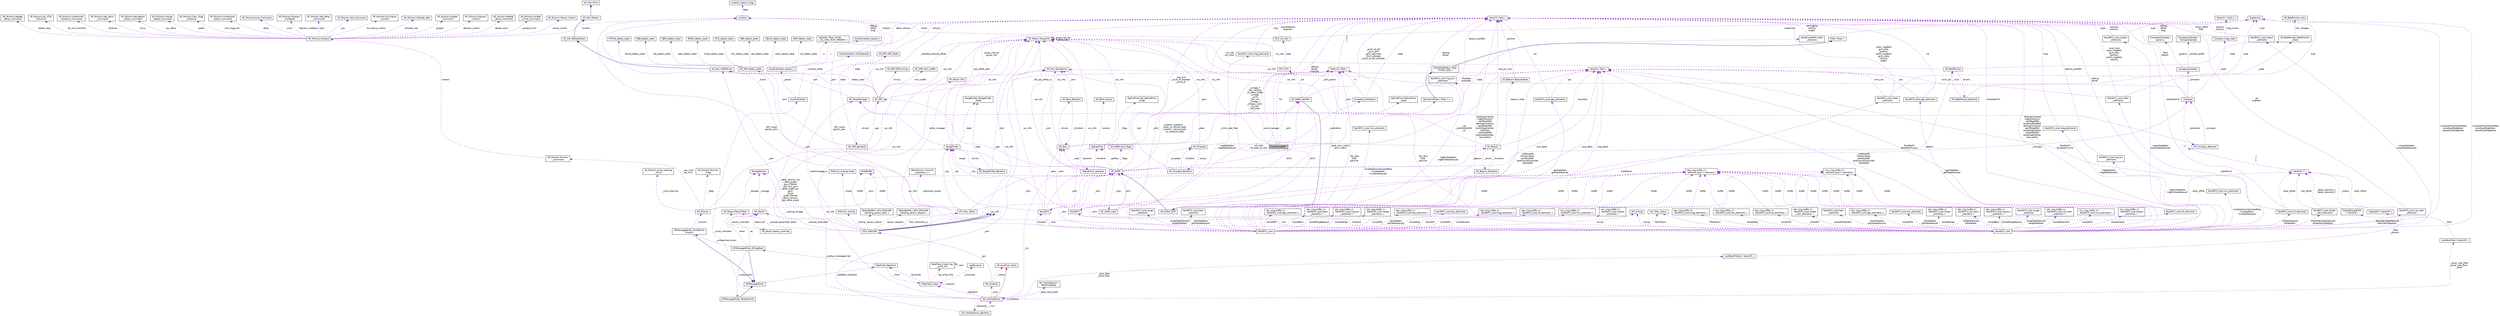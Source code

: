 digraph "SoloGimbalEKF"
{
 // INTERACTIVE_SVG=YES
  edge [fontname="Helvetica",fontsize="10",labelfontname="Helvetica",labelfontsize="10"];
  node [fontname="Helvetica",fontsize="10",shape=record];
  Node1 [label="SoloGimbalEKF",height=0.2,width=0.4,color="black", fillcolor="grey75", style="filled", fontcolor="black"];
  Node2 -> Node1 [dir="back",color="darkorchid3",fontsize="10",style="dashed",label=" Tsn" ,fontname="Helvetica"];
  Node2 [label="Matrix3\< float \>",height=0.2,width=0.4,color="black", fillcolor="white", style="filled",URL="$classMatrix3.html"];
  Node3 -> Node2 [dir="back",color="darkorchid3",fontsize="10",style="dashed",label=" a\nb\nc" ,fontname="Helvetica"];
  Node3 [label="Vector3\< float \>",height=0.2,width=0.4,color="black", fillcolor="white", style="filled",URL="$classVector3.html"];
  Node4 -> Node1 [dir="back",color="darkorchid3",fontsize="10",style="dashed",label=" _ahrs" ,fontname="Helvetica"];
  Node4 [label="AP_AHRS_NavEKF",height=0.2,width=0.4,color="black", fillcolor="white", style="filled",URL="$classAP__AHRS__NavEKF.html"];
  Node5 -> Node4 [dir="back",color="midnightblue",fontsize="10",style="solid",fontname="Helvetica"];
  Node5 [label="AP_AHRS_DCM",height=0.2,width=0.4,color="black", fillcolor="white", style="filled",URL="$classAP__AHRS__DCM.html"];
  Node6 -> Node5 [dir="back",color="midnightblue",fontsize="10",style="solid",fontname="Helvetica"];
  Node6 [label="AP_AHRS",height=0.2,width=0.4,color="black", fillcolor="white", style="filled",URL="$classAP__AHRS.html"];
  Node2 -> Node6 [dir="back",color="darkorchid3",fontsize="10",style="dashed",label=" _rotation_autopilot\l_body_to_vehicle_body\n_rotation_vehicle_body\l_to_autopilot_body" ,fontname="Helvetica"];
  Node7 -> Node6 [dir="back",color="darkorchid3",fontsize="10",style="dashed",label=" _flags" ,fontname="Helvetica"];
  Node7 [label="AP_AHRS::ahrs_flags",height=0.2,width=0.4,color="black", fillcolor="white", style="filled",URL="$structAP__AHRS_1_1ahrs__flags.html"];
  Node8 -> Node6 [dir="back",color="darkorchid3",fontsize="10",style="dashed",label=" _baro" ,fontname="Helvetica"];
  Node8 [label="AP_Baro",height=0.2,width=0.4,color="black", fillcolor="white", style="filled",URL="$classAP__Baro.html"];
  Node9 -> Node8 [dir="back",color="darkorchid3",fontsize="10",style="dashed",label=" sensors" ,fontname="Helvetica"];
  Node9 [label="AP_Baro::sensor",height=0.2,width=0.4,color="black", fillcolor="white", style="filled",URL="$structAP__Baro_1_1sensor.html"];
  Node10 -> Node8 [dir="back",color="darkorchid3",fontsize="10",style="dashed",label=" _climb_rate_filter" ,fontname="Helvetica"];
  Node10 [label="DerivativeFilter\< float, 7 \>",height=0.2,width=0.4,color="black", fillcolor="white", style="filled",URL="$classDerivativeFilter.html"];
  Node11 -> Node10 [dir="back",color="midnightblue",fontsize="10",style="solid",fontname="Helvetica"];
  Node11 [label="FilterWithBuffer\< float,\l FILTER_SIZE \>",height=0.2,width=0.4,color="black", fillcolor="white", style="filled",URL="$classFilterWithBuffer.html"];
  Node12 -> Node11 [dir="back",color="midnightblue",fontsize="10",style="solid",fontname="Helvetica"];
  Node12 [label="Filter\< float \>",height=0.2,width=0.4,color="black", fillcolor="white", style="filled",URL="$classFilter.html"];
  Node13 -> Node8 [dir="back",color="darkorchid3",fontsize="10",style="dashed",label=" var_info" ,fontname="Helvetica"];
  Node13 [label="AP_Param::GroupInfo",height=0.2,width=0.4,color="black", fillcolor="white", style="filled",URL="$structAP__Param_1_1GroupInfo.html"];
  Node13 -> Node13 [dir="back",color="darkorchid3",fontsize="10",style="dashed",label=" group_info_ptr\ngroup_info" ,fontname="Helvetica"];
  Node14 -> Node8 [dir="back",color="darkorchid3",fontsize="10",style="dashed",label=" drivers" ,fontname="Helvetica"];
  Node14 [label="AP_Baro_Backend",height=0.2,width=0.4,color="black", fillcolor="white", style="filled",URL="$classAP__Baro__Backend.html"];
  Node8 -> Node14 [dir="back",color="darkorchid3",fontsize="10",style="dashed",label=" _frontend" ,fontname="Helvetica"];
  Node15 -> Node14 [dir="back",color="darkorchid3",fontsize="10",style="dashed",label=" _sem" ,fontname="Helvetica"];
  Node15 [label="AP_HAL::Semaphore",height=0.2,width=0.4,color="black", fillcolor="white", style="filled",URL="$classAP__HAL_1_1Semaphore.html"];
  Node16 -> Node6 [dir="back",color="darkorchid3",fontsize="10",style="dashed",label=" _optflow" ,fontname="Helvetica"];
  Node16 [label="OpticalFlow",height=0.2,width=0.4,color="black", fillcolor="white", style="filled",URL="$classOpticalFlow.html"];
  Node4 -> Node16 [dir="back",color="darkorchid3",fontsize="10",style="dashed",label=" _ahrs" ,fontname="Helvetica"];
  Node13 -> Node16 [dir="back",color="darkorchid3",fontsize="10",style="dashed",label=" var_info" ,fontname="Helvetica"];
  Node17 -> Node16 [dir="back",color="darkorchid3",fontsize="10",style="dashed",label=" _state" ,fontname="Helvetica"];
  Node17 [label="OpticalFlow::OpticalFlow\l_state",height=0.2,width=0.4,color="black", fillcolor="white", style="filled",URL="$structOpticalFlow_1_1OpticalFlow__state.html"];
  Node18 -> Node17 [dir="back",color="darkorchid3",fontsize="10",style="dashed",label=" flowRate\nbodyRate" ,fontname="Helvetica"];
  Node18 [label="Vector2\< float \>",height=0.2,width=0.4,color="black", fillcolor="white", style="filled",URL="$structVector2.html"];
  Node19 -> Node16 [dir="back",color="darkorchid3",fontsize="10",style="dashed",label=" backend" ,fontname="Helvetica"];
  Node19 [label="OpticalFlow_backend",height=0.2,width=0.4,color="black", fillcolor="white", style="filled",URL="$classOpticalFlow__backend.html"];
  Node16 -> Node19 [dir="back",color="darkorchid3",fontsize="10",style="dashed",label=" frontend" ,fontname="Helvetica"];
  Node15 -> Node19 [dir="back",color="darkorchid3",fontsize="10",style="dashed",label=" _sem" ,fontname="Helvetica"];
  Node20 -> Node16 [dir="back",color="darkorchid3",fontsize="10",style="dashed",label=" _flags" ,fontname="Helvetica"];
  Node20 [label="OpticalFlow::AP_OpticalFlow\l_Flags",height=0.2,width=0.4,color="black", fillcolor="white", style="filled",URL="$structOpticalFlow_1_1AP__OpticalFlow__Flags.html"];
  Node13 -> Node6 [dir="back",color="darkorchid3",fontsize="10",style="dashed",label=" var_info" ,fontname="Helvetica"];
  Node21 -> Node6 [dir="back",color="darkorchid3",fontsize="10",style="dashed",label=" _view" ,fontname="Helvetica"];
  Node21 [label="AP_AHRS_View",height=0.2,width=0.4,color="black", fillcolor="white", style="filled",URL="$classAP__AHRS__View.html"];
  Node2 -> Node21 [dir="back",color="darkorchid3",fontsize="10",style="dashed",label=" rot_view\nrot_body_to_ned" ,fontname="Helvetica"];
  Node3 -> Node21 [dir="back",color="darkorchid3",fontsize="10",style="dashed",label=" gyro" ,fontname="Helvetica"];
  Node6 -> Node21 [dir="back",color="darkorchid3",fontsize="10",style="dashed",label=" ahrs" ,fontname="Helvetica"];
  Node3 -> Node6 [dir="back",color="darkorchid3",fontsize="10",style="dashed",label=" _last_trim\n_accel_ef_blended\n_accel_ef" ,fontname="Helvetica"];
  Node22 -> Node6 [dir="back",color="darkorchid3",fontsize="10",style="dashed",label=" _ins" ,fontname="Helvetica"];
  Node22 [label="AP_InertialSensor",height=0.2,width=0.4,color="black", fillcolor="white", style="filled",URL="$classAP__InertialSensor.html"];
  Node23 -> Node22 [dir="back",color="firebrick4",fontsize="10",style="solid",fontname="Helvetica"];
  Node23 [label="AP_AccelCal_Client",height=0.2,width=0.4,color="black", fillcolor="white", style="filled",URL="$classAP__AccelCal__Client.html"];
  Node24 -> Node22 [dir="back",color="darkorchid3",fontsize="10",style="dashed",label=" _peak_hold_state" ,fontname="Helvetica"];
  Node24 [label="AP_InertialSensor::\lPeakHoldState",height=0.2,width=0.4,color="black", fillcolor="white", style="filled",URL="$structAP__InertialSensor_1_1PeakHoldState.html"];
  Node25 -> Node22 [dir="back",color="darkorchid3",fontsize="10",style="dashed",label=" _accel_vibe_filter\n_accel_vibe_floor\l_filter" ,fontname="Helvetica"];
  Node25 [label="LowPassFilter\< Vector3f \>",height=0.2,width=0.4,color="black", fillcolor="white", style="filled",URL="$classLowPassFilter.html"];
  Node26 -> Node25 [dir="back",color="darkorchid3",fontsize="10",style="dashed",label=" _filter" ,fontname="Helvetica"];
  Node26 [label="DigitalLPF\< Vector3f \>",height=0.2,width=0.4,color="black", fillcolor="white", style="filled",URL="$classDigitalLPF.html"];
  Node27 -> Node26 [dir="back",color="darkorchid3",fontsize="10",style="dashed",label=" _output" ,fontname="Helvetica"];
  Node27 [label="Vector3\< T \>",height=0.2,width=0.4,color="black", fillcolor="white", style="filled",URL="$classVector3.html"];
  Node28 -> Node27 [dir="back",color="darkorchid3",fontsize="10",style="dashed",label=" x\ny\nz" ,fontname="Helvetica"];
  Node28 [label="T",height=0.2,width=0.4,color="grey75", fillcolor="white", style="filled"];
  Node29 -> Node22 [dir="back",color="darkorchid3",fontsize="10",style="dashed",label=" _backends" ,fontname="Helvetica"];
  Node29 [label="AP_InertialSensor_Backend",height=0.2,width=0.4,color="black", fillcolor="white", style="filled",URL="$classAP__InertialSensor__Backend.html"];
  Node15 -> Node29 [dir="back",color="darkorchid3",fontsize="10",style="dashed",label=" _sem" ,fontname="Helvetica"];
  Node22 -> Node29 [dir="back",color="darkorchid3",fontsize="10",style="dashed",label=" _imu" ,fontname="Helvetica"];
  Node30 -> Node22 [dir="back",color="darkorchid3",fontsize="10",style="dashed",label=" _gyro_filter\n_accel_filter" ,fontname="Helvetica"];
  Node30 [label="LowPassFilter2p\< Vector3f \>",height=0.2,width=0.4,color="black", fillcolor="white", style="filled",URL="$classLowPassFilter2p.html"];
  Node31 -> Node30 [dir="back",color="darkorchid3",fontsize="10",style="dashed",label=" _filter\n_params" ,fontname="Helvetica"];
  Node31 [label="DigitalBiquadFilter\l\< Vector3f \>",height=0.2,width=0.4,color="black", fillcolor="white", style="filled",URL="$classDigitalBiquadFilter.html"];
  Node27 -> Node31 [dir="back",color="darkorchid3",fontsize="10",style="dashed",label=" _delay_element_1\n_delay_element_2" ,fontname="Helvetica"];
  Node32 -> Node22 [dir="back",color="darkorchid3",fontsize="10",style="dashed",label=" _accel_calibrator" ,fontname="Helvetica"];
  Node32 [label="AccelCalibrator",height=0.2,width=0.4,color="black", fillcolor="white", style="filled",URL="$classAccelCalibrator.html"];
  Node33 -> Node32 [dir="back",color="darkorchid3",fontsize="10",style="dashed",label=" _param" ,fontname="Helvetica"];
  Node33 [label="AccelCalibrator::param_u",height=0.2,width=0.4,color="black", fillcolor="white", style="filled",URL="$unionAccelCalibrator_1_1param__u.html"];
  Node34 -> Node33 [dir="back",color="darkorchid3",fontsize="10",style="dashed",label=" s" ,fontname="Helvetica"];
  Node34 [label="AccelCalibrator::param_t",height=0.2,width=0.4,color="black", fillcolor="white", style="filled",URL="$structAccelCalibrator_1_1param__t.html"];
  Node3 -> Node34 [dir="back",color="darkorchid3",fontsize="10",style="dashed",label=" offdiag\noffset\ndiag" ,fontname="Helvetica"];
  Node35 -> Node33 [dir="back",color="darkorchid3",fontsize="10",style="dashed",label=" a" ,fontname="Helvetica"];
  Node35 [label="VectorN\< float, ACCEL\l_CAL_MAX_NUM_PARAMS \>",height=0.2,width=0.4,color="black", fillcolor="white", style="filled",URL="$classVectorN.html"];
  Node36 -> Node32 [dir="back",color="darkorchid3",fontsize="10",style="dashed",label=" _sample_buffer" ,fontname="Helvetica"];
  Node36 [label="AccelCalibrator::AccelSample",height=0.2,width=0.4,color="black", fillcolor="white", style="filled",URL="$structAccelCalibrator_1_1AccelSample.html"];
  Node3 -> Node36 [dir="back",color="darkorchid3",fontsize="10",style="dashed",label=" delta_velocity" ,fontname="Helvetica"];
  Node37 -> Node22 [dir="back",color="darkorchid3",fontsize="10",style="dashed",label=" _dataflash" ,fontname="Helvetica"];
  Node37 [label="DataFlash_Class",height=0.2,width=0.4,color="black", fillcolor="white", style="filled",URL="$classDataFlash__Class.html"];
  Node38 -> Node37 [dir="back",color="darkorchid3",fontsize="10",style="dashed",label=" log_write_fmts" ,fontname="Helvetica"];
  Node38 [label="DataFlash_Class::log\l_write_fmt",height=0.2,width=0.4,color="black", fillcolor="white", style="filled",URL="$structDataFlash__Class_1_1log__write__fmt.html"];
  Node38 -> Node38 [dir="back",color="darkorchid3",fontsize="10",style="dashed",label=" next" ,fontname="Helvetica"];
  Node39 -> Node37 [dir="back",color="darkorchid3",fontsize="10",style="dashed",label=" _structures" ,fontname="Helvetica"];
  Node39 [label="LogStructure",height=0.2,width=0.4,color="black", fillcolor="white", style="filled",URL="$structLogStructure.html"];
  Node37 -> Node37 [dir="back",color="darkorchid3",fontsize="10",style="dashed",label=" _instance" ,fontname="Helvetica"];
  Node40 -> Node37 [dir="back",color="darkorchid3",fontsize="10",style="dashed",label=" backends" ,fontname="Helvetica"];
  Node40 [label="DataFlash_Backend",height=0.2,width=0.4,color="black", fillcolor="white", style="filled",URL="$classDataFlash__Backend.html"];
  Node37 -> Node40 [dir="back",color="darkorchid3",fontsize="10",style="dashed",label=" _front" ,fontname="Helvetica"];
  Node41 -> Node40 [dir="back",color="darkorchid3",fontsize="10",style="dashed",label=" _startup_messagewriter" ,fontname="Helvetica"];
  Node41 [label="DFMessageWriter_DFLogStart",height=0.2,width=0.4,color="black", fillcolor="white", style="filled",URL="$classDFMessageWriter__DFLogStart.html"];
  Node42 -> Node41 [dir="back",color="midnightblue",fontsize="10",style="solid",fontname="Helvetica"];
  Node42 [label="DFMessageWriter",height=0.2,width=0.4,color="black", fillcolor="white", style="filled",URL="$classDFMessageWriter.html"];
  Node40 -> Node42 [dir="back",color="darkorchid3",fontsize="10",style="dashed",label=" _dataflash_backend" ,fontname="Helvetica"];
  Node43 -> Node41 [dir="back",color="darkorchid3",fontsize="10",style="dashed",label=" _writeentiremission" ,fontname="Helvetica"];
  Node43 [label="DFMessageWriter_WriteEntire\lMission",height=0.2,width=0.4,color="black", fillcolor="white", style="filled",URL="$classDFMessageWriter__WriteEntireMission.html"];
  Node42 -> Node43 [dir="back",color="midnightblue",fontsize="10",style="solid",fontname="Helvetica"];
  Node44 -> Node43 [dir="back",color="darkorchid3",fontsize="10",style="dashed",label=" _mission" ,fontname="Helvetica"];
  Node44 [label="AP_Mission",height=0.2,width=0.4,color="black", fillcolor="white", style="filled",URL="$classAP__Mission.html",tooltip="Object managing Mission. "];
  Node45 -> Node44 [dir="back",color="darkorchid3",fontsize="10",style="dashed",label=" _storage" ,fontname="Helvetica"];
  Node45 [label="StorageAccess",height=0.2,width=0.4,color="black", fillcolor="white", style="filled",URL="$classStorageAccess.html"];
  Node46 -> Node44 [dir="back",color="darkorchid3",fontsize="10",style="dashed",label=" _nav_cmd\n_do_cmd" ,fontname="Helvetica"];
  Node46 [label="AP_Mission::Mission\l_Command",height=0.2,width=0.4,color="black", fillcolor="white", style="filled",URL="$structAP__Mission_1_1Mission__Command.html"];
  Node47 -> Node46 [dir="back",color="darkorchid3",fontsize="10",style="dashed",label=" content" ,fontname="Helvetica"];
  Node47 [label="AP_Mission::Content",height=0.2,width=0.4,color="black", fillcolor="white", style="filled",URL="$unionAP__Mission_1_1Content.html"];
  Node48 -> Node47 [dir="back",color="darkorchid3",fontsize="10",style="dashed",label=" guided_limits" ,fontname="Helvetica"];
  Node48 [label="AP_Mission::Guided\l_Limits_Command",height=0.2,width=0.4,color="black", fillcolor="white", style="filled",URL="$structAP__Mission_1_1Guided__Limits__Command.html"];
  Node49 -> Node47 [dir="back",color="darkorchid3",fontsize="10",style="dashed",label=" mount_control" ,fontname="Helvetica"];
  Node49 [label="AP_Mission::Mount_Control",height=0.2,width=0.4,color="black", fillcolor="white", style="filled",URL="$structAP__Mission_1_1Mount__Control.html"];
  Node50 -> Node47 [dir="back",color="darkorchid3",fontsize="10",style="dashed",label=" repeat_relay" ,fontname="Helvetica"];
  Node50 [label="AP_Mission::Repeat\l_Relay_Command",height=0.2,width=0.4,color="black", fillcolor="white", style="filled",URL="$structAP__Mission_1_1Repeat__Relay__Command.html"];
  Node51 -> Node47 [dir="back",color="darkorchid3",fontsize="10",style="dashed",label=" do_vtol_transition" ,fontname="Helvetica"];
  Node51 [label="AP_Mission::Do_VTOL\l_Transition",height=0.2,width=0.4,color="black", fillcolor="white", style="filled",URL="$structAP__Mission_1_1Do__VTOL__Transition.html"];
  Node52 -> Node47 [dir="back",color="darkorchid3",fontsize="10",style="dashed",label=" distance" ,fontname="Helvetica"];
  Node52 [label="AP_Mission::Conditional\l_Distance_Command",height=0.2,width=0.4,color="black", fillcolor="white", style="filled",URL="$structAP__Mission_1_1Conditional__Distance__Command.html"];
  Node53 -> Node47 [dir="back",color="darkorchid3",fontsize="10",style="dashed",label=" servo" ,fontname="Helvetica"];
  Node53 [label="AP_Mission::Set_Servo\l_Command",height=0.2,width=0.4,color="black", fillcolor="white", style="filled",URL="$structAP__Mission_1_1Set__Servo__Command.html"];
  Node54 -> Node47 [dir="back",color="darkorchid3",fontsize="10",style="dashed",label=" nav_delay" ,fontname="Helvetica"];
  Node54 [label="AP_Mission::Navigation\l_Delay_Command",height=0.2,width=0.4,color="black", fillcolor="white", style="filled",URL="$structAP__Mission_1_1Navigation__Delay__Command.html"];
  Node55 -> Node47 [dir="back",color="darkorchid3",fontsize="10",style="dashed",label=" speed" ,fontname="Helvetica"];
  Node55 [label="AP_Mission::Change\l_Speed_Command",height=0.2,width=0.4,color="black", fillcolor="white", style="filled",URL="$structAP__Mission_1_1Change__Speed__Command.html"];
  Node56 -> Node47 [dir="back",color="darkorchid3",fontsize="10",style="dashed",label=" cam_trigg_dist" ,fontname="Helvetica"];
  Node56 [label="AP_Mission::Cam_Trigg\l_Distance",height=0.2,width=0.4,color="black", fillcolor="white", style="filled",URL="$structAP__Mission_1_1Cam__Trigg__Distance.html"];
  Node57 -> Node47 [dir="back",color="darkorchid3",fontsize="10",style="dashed",label=" delay" ,fontname="Helvetica"];
  Node57 [label="AP_Mission::Conditional\l_Delay_Command",height=0.2,width=0.4,color="black", fillcolor="white", style="filled",URL="$structAP__Mission_1_1Conditional__Delay__Command.html"];
  Node58 -> Node47 [dir="back",color="darkorchid3",fontsize="10",style="dashed",label=" jump" ,fontname="Helvetica"];
  Node58 [label="AP_Mission::Jump_Command",height=0.2,width=0.4,color="black", fillcolor="white", style="filled",URL="$structAP__Mission_1_1Jump__Command.html"];
  Node59 -> Node47 [dir="back",color="darkorchid3",fontsize="10",style="dashed",label=" location" ,fontname="Helvetica"];
  Node59 [label="Location",height=0.2,width=0.4,color="black", fillcolor="white", style="filled",URL="$structLocation.html"];
  Node60 -> Node59 [dir="back",color="darkorchid3",fontsize="10",style="dashed",label=" flags" ,fontname="Helvetica"];
  Node60 [label="Location_Option_Flags",height=0.2,width=0.4,color="black", fillcolor="white", style="filled",URL="$structLocation__Option__Flags.html"];
  Node61 -> Node47 [dir="back",color="darkorchid3",fontsize="10",style="dashed",label=" digicam_configure" ,fontname="Helvetica"];
  Node61 [label="AP_Mission::Digicam\l_Configure",height=0.2,width=0.4,color="black", fillcolor="white", style="filled",URL="$structAP__Mission_1_1Digicam__Configure.html"];
  Node62 -> Node47 [dir="back",color="darkorchid3",fontsize="10",style="dashed",label=" relay" ,fontname="Helvetica"];
  Node62 [label="AP_Mission::Set_Relay\l_Command",height=0.2,width=0.4,color="black", fillcolor="white", style="filled",URL="$structAP__Mission_1_1Set__Relay__Command.html"];
  Node63 -> Node47 [dir="back",color="darkorchid3",fontsize="10",style="dashed",label=" yaw" ,fontname="Helvetica"];
  Node63 [label="AP_Mission::Yaw_Command",height=0.2,width=0.4,color="black", fillcolor="white", style="filled",URL="$structAP__Mission_1_1Yaw__Command.html"];
  Node64 -> Node47 [dir="back",color="darkorchid3",fontsize="10",style="dashed",label=" do_engine_control" ,fontname="Helvetica"];
  Node64 [label="AP_Mission::Do_Engine\l_Control",height=0.2,width=0.4,color="black", fillcolor="white", style="filled",URL="$structAP__Mission_1_1Do__Engine__Control.html"];
  Node65 -> Node47 [dir="back",color="darkorchid3",fontsize="10",style="dashed",label=" altitude_wait" ,fontname="Helvetica"];
  Node65 [label="AP_Mission::Altitude_Wait",height=0.2,width=0.4,color="black", fillcolor="white", style="filled",URL="$structAP__Mission_1_1Altitude__Wait.html"];
  Node66 -> Node47 [dir="back",color="darkorchid3",fontsize="10",style="dashed",label=" gripper" ,fontname="Helvetica"];
  Node66 [label="AP_Mission::Gripper\l_Command",height=0.2,width=0.4,color="black", fillcolor="white", style="filled",URL="$structAP__Mission_1_1Gripper__Command.html"];
  Node67 -> Node47 [dir="back",color="darkorchid3",fontsize="10",style="dashed",label=" digicam_control" ,fontname="Helvetica"];
  Node67 [label="AP_Mission::Digicam\l_Control",height=0.2,width=0.4,color="black", fillcolor="white", style="filled",URL="$structAP__Mission_1_1Digicam__Control.html"];
  Node68 -> Node47 [dir="back",color="darkorchid3",fontsize="10",style="dashed",label=" repeat_servo" ,fontname="Helvetica"];
  Node68 [label="AP_Mission::Repeat\l_Servo_Command",height=0.2,width=0.4,color="black", fillcolor="white", style="filled",URL="$structAP__Mission_1_1Repeat__Servo__Command.html"];
  Node13 -> Node44 [dir="back",color="darkorchid3",fontsize="10",style="dashed",label=" var_info" ,fontname="Helvetica"];
  Node69 -> Node44 [dir="back",color="darkorchid3",fontsize="10",style="dashed",label=" _flags" ,fontname="Helvetica"];
  Node69 [label="AP_Mission::Mission\l_Flags",height=0.2,width=0.4,color="black", fillcolor="white", style="filled",URL="$structAP__Mission_1_1Mission__Flags.html"];
  Node6 -> Node44 [dir="back",color="darkorchid3",fontsize="10",style="dashed",label=" _ahrs" ,fontname="Helvetica"];
  Node70 -> Node44 [dir="back",color="darkorchid3",fontsize="10",style="dashed",label=" _jump_tracking" ,fontname="Helvetica"];
  Node70 [label="AP_Mission::jump_tracking\l_struct",height=0.2,width=0.4,color="black", fillcolor="white", style="filled",URL="$structAP__Mission_1_1jump__tracking__struct.html"];
  Node71 -> Node41 [dir="back",color="darkorchid3",fontsize="10",style="dashed",label=" _writesysinfo" ,fontname="Helvetica"];
  Node71 [label="DFMessageWriter_WriteSysInfo",height=0.2,width=0.4,color="black", fillcolor="white", style="filled",URL="$classDFMessageWriter__WriteSysInfo.html"];
  Node42 -> Node71 [dir="back",color="midnightblue",fontsize="10",style="solid",fontname="Helvetica"];
  Node72 -> Node41 [dir="back",color="darkorchid3",fontsize="10",style="dashed",label=" token" ,fontname="Helvetica"];
  Node72 [label="AP_Param::ParamToken",height=0.2,width=0.4,color="black", fillcolor="white", style="filled",URL="$structAP__Param_1_1ParamToken.html"];
  Node73 -> Node41 [dir="back",color="darkorchid3",fontsize="10",style="dashed",label=" ap" ,fontname="Helvetica"];
  Node73 [label="AP_Param",height=0.2,width=0.4,color="black", fillcolor="white", style="filled",URL="$classAP__Param.html"];
  Node45 -> Node73 [dir="back",color="darkorchid3",fontsize="10",style="dashed",label=" _storage" ,fontname="Helvetica"];
  Node74 -> Node73 [dir="back",color="darkorchid3",fontsize="10",style="dashed",label=" _var_info" ,fontname="Helvetica"];
  Node74 [label="AP_Param::Info",height=0.2,width=0.4,color="black", fillcolor="white", style="filled",URL="$structAP__Param_1_1Info.html"];
  Node13 -> Node74 [dir="back",color="darkorchid3",fontsize="10",style="dashed",label=" group_info_ptr\ngroup_info" ,fontname="Helvetica"];
  Node75 -> Node73 [dir="back",color="darkorchid3",fontsize="10",style="dashed",label=" param_overrides" ,fontname="Helvetica"];
  Node75 [label="AP_Param::param_override",height=0.2,width=0.4,color="black", fillcolor="white", style="filled",URL="$structAP__Param_1_1param__override.html"];
  Node73 -> Node75 [dir="back",color="darkorchid3",fontsize="10",style="dashed",label=" object_ptr" ,fontname="Helvetica"];
  Node13 -> Node37 [dir="back",color="darkorchid3",fontsize="10",style="dashed",label=" var_info" ,fontname="Helvetica"];
  Node13 -> Node22 [dir="back",color="darkorchid3",fontsize="10",style="dashed",label=" var_info" ,fontname="Helvetica"];
  Node22 -> Node22 [dir="back",color="darkorchid3",fontsize="10",style="dashed",label=" _s_instance" ,fontname="Helvetica"];
  Node3 -> Node22 [dir="back",color="darkorchid3",fontsize="10",style="dashed",label=" _delta_velocity_acc\n_delta_angle\n_gyro_filtered\n_last_raw_gyro\n_delta_angle_acc\n_gyro\n_accel\n_accel_filtered\n_delta_velocity\n_last_delta_angle\n..." ,fontname="Helvetica"];
  Node76 -> Node22 [dir="back",color="darkorchid3",fontsize="10",style="dashed",label=" _acal" ,fontname="Helvetica"];
  Node76 [label="AP_AccelCal",height=0.2,width=0.4,color="black", fillcolor="white", style="filled",URL="$classAP__AccelCal.html"];
  Node77 -> Node76 [dir="back",color="darkorchid3",fontsize="10",style="dashed",label=" _gcs" ,fontname="Helvetica"];
  Node77 [label="GCS_MAVLINK",height=0.2,width=0.4,color="black", fillcolor="white", style="filled",URL="$structGCS__MAVLINK.html",tooltip="MAVLink transport control class. "];
  Node78 -> Node77 [dir="back",color="midnightblue",fontsize="10",style="solid",fontname="Helvetica"];
  Node78 [label="var_info",height=0.2,width=0.4,color="grey75", fillcolor="white", style="filled"];
  Node78 -> Node77 [dir="back",color="midnightblue",fontsize="10",style="solid",fontname="Helvetica"];
  Node78 -> Node77 [dir="back",color="midnightblue",fontsize="10",style="solid",fontname="Helvetica"];
  Node45 -> Node77 [dir="back",color="darkorchid3",fontsize="10",style="dashed",label=" _signing_storage" ,fontname="Helvetica"];
  Node79 -> Node77 [dir="back",color="darkorchid3",fontsize="10",style="dashed",label=" serialmanager_p" ,fontname="Helvetica"];
  Node79 [label="AP_SerialManager",height=0.2,width=0.4,color="black", fillcolor="white", style="filled",URL="$classAP__SerialManager.html"];
  Node80 -> Node79 [dir="back",color="darkorchid3",fontsize="10",style="dashed",label=" uart" ,fontname="Helvetica"];
  Node80 [label="AP_HAL::UARTDriver",height=0.2,width=0.4,color="black", fillcolor="white", style="filled",URL="$classAP__HAL_1_1UARTDriver.html"];
  Node81 -> Node80 [dir="back",color="midnightblue",fontsize="10",style="solid",fontname="Helvetica"];
  Node81 [label="AP_HAL::BetterStream",height=0.2,width=0.4,color="black", fillcolor="white", style="filled",URL="$classAP__HAL_1_1BetterStream.html"];
  Node82 -> Node81 [dir="back",color="midnightblue",fontsize="10",style="solid",fontname="Helvetica"];
  Node82 [label="AP_HAL::Stream",height=0.2,width=0.4,color="black", fillcolor="white", style="filled",URL="$classAP__HAL_1_1Stream.html"];
  Node83 -> Node82 [dir="back",color="midnightblue",fontsize="10",style="solid",fontname="Helvetica"];
  Node83 [label="AP_HAL::Print",height=0.2,width=0.4,color="black", fillcolor="white", style="filled",URL="$classAP__HAL_1_1Print.html"];
  Node13 -> Node79 [dir="back",color="darkorchid3",fontsize="10",style="dashed",label=" var_info" ,fontname="Helvetica"];
  Node84 -> Node77 [dir="back",color="darkorchid3",fontsize="10",style="dashed",label=" param_replies" ,fontname="Helvetica"];
  Node84 [label="ObjectBuffer\< GCS_MAVLINK\l::pending_param_reply \>",height=0.2,width=0.4,color="black", fillcolor="white", style="filled",URL="$classObjectBuffer.html"];
  Node85 -> Node84 [dir="back",color="darkorchid3",fontsize="10",style="dashed",label=" buffer" ,fontname="Helvetica"];
  Node85 [label="ByteBuffer",height=0.2,width=0.4,color="black", fillcolor="white", style="filled",URL="$classByteBuffer.html"];
  Node86 -> Node77 [dir="back",color="darkorchid3",fontsize="10",style="dashed",label=" param_requests" ,fontname="Helvetica"];
  Node86 [label="ObjectBuffer\< GCS_MAVLINK\l::pending_param_request \>",height=0.2,width=0.4,color="black", fillcolor="white", style="filled",URL="$classObjectBuffer.html"];
  Node85 -> Node86 [dir="back",color="darkorchid3",fontsize="10",style="dashed",label=" buffer" ,fontname="Helvetica"];
  Node72 -> Node77 [dir="back",color="darkorchid3",fontsize="10",style="dashed",label=" _queued_parameter_token" ,fontname="Helvetica"];
  Node87 -> Node77 [dir="back",color="darkorchid3",fontsize="10",style="dashed",label=" routing" ,fontname="Helvetica"];
  Node87 [label="MAVLink_routing",height=0.2,width=0.4,color="black", fillcolor="white", style="filled",URL="$classMAVLink__routing.html"];
  Node88 -> Node87 [dir="back",color="darkorchid3",fontsize="10",style="dashed",label=" routes" ,fontname="Helvetica"];
  Node88 [label="MAVLink_routing::route",height=0.2,width=0.4,color="black", fillcolor="white", style="filled",URL="$structMAVLink__routing_1_1route.html"];
  Node80 -> Node77 [dir="back",color="darkorchid3",fontsize="10",style="dashed",label=" _port" ,fontname="Helvetica"];
  Node73 -> Node77 [dir="back",color="darkorchid3",fontsize="10",style="dashed",label=" _queued_parameter" ,fontname="Helvetica"];
  Node13 -> Node77 [dir="back",color="darkorchid3",fontsize="10",style="dashed",label=" var_info" ,fontname="Helvetica"];
  Node89 -> Node77 [dir="back",color="darkorchid3",fontsize="10",style="dashed",label=" frsky_telemetry_p" ,fontname="Helvetica"];
  Node89 [label="AP_Frsky_Telem",height=0.2,width=0.4,color="black", fillcolor="white", style="filled",URL="$classAP__Frsky__Telem.html"];
  Node90 -> Node89 [dir="back",color="darkorchid3",fontsize="10",style="dashed",label=" _battery" ,fontname="Helvetica"];
  Node90 [label="AP_BattMonitor",height=0.2,width=0.4,color="black", fillcolor="white", style="filled",URL="$classAP__BattMonitor.html"];
  Node13 -> Node90 [dir="back",color="darkorchid3",fontsize="10",style="dashed",label=" var_info" ,fontname="Helvetica"];
  Node91 -> Node90 [dir="back",color="darkorchid3",fontsize="10",style="dashed",label=" state" ,fontname="Helvetica"];
  Node91 [label="AP_BattMonitor::BattMonitor\l_State",height=0.2,width=0.4,color="black", fillcolor="white", style="filled",URL="$structAP__BattMonitor_1_1BattMonitor__State.html"];
  Node92 -> Node91 [dir="back",color="darkorchid3",fontsize="10",style="dashed",label=" cell_voltages" ,fontname="Helvetica"];
  Node92 [label="AP_BattMonitor::cells",height=0.2,width=0.4,color="black", fillcolor="white", style="filled",URL="$structAP__BattMonitor_1_1cells.html"];
  Node93 -> Node90 [dir="back",color="darkorchid3",fontsize="10",style="dashed",label=" drivers" ,fontname="Helvetica"];
  Node93 [label="AP_BattMonitor_Backend",height=0.2,width=0.4,color="black", fillcolor="white", style="filled",URL="$classAP__BattMonitor__Backend.html"];
  Node90 -> Node93 [dir="back",color="darkorchid3",fontsize="10",style="dashed",label=" _mon" ,fontname="Helvetica"];
  Node91 -> Node93 [dir="back",color="darkorchid3",fontsize="10",style="dashed",label=" _state" ,fontname="Helvetica"];
  Node80 -> Node89 [dir="back",color="darkorchid3",fontsize="10",style="dashed",label=" _port" ,fontname="Helvetica"];
  Node94 -> Node89 [dir="back",color="darkorchid3",fontsize="10",style="dashed",label=" _rng" ,fontname="Helvetica"];
  Node94 [label="RangeFinder",height=0.2,width=0.4,color="black", fillcolor="white", style="filled",URL="$classRangeFinder.html"];
  Node79 -> Node94 [dir="back",color="darkorchid3",fontsize="10",style="dashed",label=" serial_manager" ,fontname="Helvetica"];
  Node95 -> Node94 [dir="back",color="darkorchid3",fontsize="10",style="dashed",label=" state" ,fontname="Helvetica"];
  Node95 [label="RangeFinder::RangeFinder\l_State",height=0.2,width=0.4,color="black", fillcolor="white", style="filled",URL="$structRangeFinder_1_1RangeFinder__State.html"];
  Node13 -> Node94 [dir="back",color="darkorchid3",fontsize="10",style="dashed",label=" var_info" ,fontname="Helvetica"];
  Node3 -> Node94 [dir="back",color="darkorchid3",fontsize="10",style="dashed",label=" pos_offset_zero" ,fontname="Helvetica"];
  Node96 -> Node94 [dir="back",color="darkorchid3",fontsize="10",style="dashed",label=" drivers" ,fontname="Helvetica"];
  Node96 [label="AP_RangeFinder_Backend",height=0.2,width=0.4,color="black", fillcolor="white", style="filled",URL="$classAP__RangeFinder__Backend.html"];
  Node95 -> Node96 [dir="back",color="darkorchid3",fontsize="10",style="dashed",label=" state" ,fontname="Helvetica"];
  Node15 -> Node96 [dir="back",color="darkorchid3",fontsize="10",style="dashed",label=" _sem" ,fontname="Helvetica"];
  Node94 -> Node96 [dir="back",color="darkorchid3",fontsize="10",style="dashed",label=" ranger" ,fontname="Helvetica"];
  Node6 -> Node89 [dir="back",color="darkorchid3",fontsize="10",style="dashed",label=" _ahrs" ,fontname="Helvetica"];
  Node97 -> Node89 [dir="back",color="darkorchid3",fontsize="10",style="dashed",label=" _statustext_queue" ,fontname="Helvetica"];
  Node97 [label="ObjectArray\< mavlink\l_statustext_t \>",height=0.2,width=0.4,color="black", fillcolor="white", style="filled",URL="$classObjectArray.html"];
  Node23 -> Node76 [dir="back",color="darkorchid3",fontsize="10",style="dashed",label=" _clients" ,fontname="Helvetica"];
  Node98 -> Node6 [dir="back",color="darkorchid3",fontsize="10",style="dashed",label=" _airspeed" ,fontname="Helvetica"];
  Node98 [label="AP_Airspeed",height=0.2,width=0.4,color="black", fillcolor="white", style="filled",URL="$classAP__Airspeed.html"];
  Node13 -> Node98 [dir="back",color="darkorchid3",fontsize="10",style="dashed",label=" var_info" ,fontname="Helvetica"];
  Node99 -> Node98 [dir="back",color="darkorchid3",fontsize="10",style="dashed",label=" sensor" ,fontname="Helvetica"];
  Node99 [label="AP_Airspeed_Backend",height=0.2,width=0.4,color="black", fillcolor="white", style="filled",URL="$classAP__Airspeed__Backend.html"];
  Node98 -> Node99 [dir="back",color="darkorchid3",fontsize="10",style="dashed",label=" frontend" ,fontname="Helvetica"];
  Node15 -> Node99 [dir="back",color="darkorchid3",fontsize="10",style="dashed",label=" sem" ,fontname="Helvetica"];
  Node100 -> Node98 [dir="back",color="darkorchid3",fontsize="10",style="dashed",label=" _calibration" ,fontname="Helvetica"];
  Node100 [label="Airspeed_Calibration",height=0.2,width=0.4,color="black", fillcolor="white", style="filled",URL="$classAirspeed__Calibration.html"];
  Node2 -> Node100 [dir="back",color="darkorchid3",fontsize="10",style="dashed",label=" P" ,fontname="Helvetica"];
  Node3 -> Node100 [dir="back",color="darkorchid3",fontsize="10",style="dashed",label=" state" ,fontname="Helvetica"];
  Node18 -> Node6 [dir="back",color="darkorchid3",fontsize="10",style="dashed",label=" _hp\n_lastGndVelADS\n_lp" ,fontname="Helvetica"];
  Node101 -> Node6 [dir="back",color="darkorchid3",fontsize="10",style="dashed",label=" _gps" ,fontname="Helvetica"];
  Node101 [label="AP_GPS",height=0.2,width=0.4,color="black", fillcolor="white", style="filled",URL="$classAP__GPS.html"];
  Node102 -> Node101 [dir="back",color="darkorchid3",fontsize="10",style="dashed",label=" detect_state" ,fontname="Helvetica"];
  Node102 [label="AP_GPS::detect_state",height=0.2,width=0.4,color="black", fillcolor="white", style="filled",URL="$structAP__GPS_1_1detect__state.html"];
  Node103 -> Node102 [dir="back",color="darkorchid3",fontsize="10",style="dashed",label=" sbp_detect_state" ,fontname="Helvetica"];
  Node103 [label="SBP_detect_state",height=0.2,width=0.4,color="black", fillcolor="white", style="filled",URL="$structSBP__detect__state.html"];
  Node104 -> Node102 [dir="back",color="darkorchid3",fontsize="10",style="dashed",label=" ublox_detect_state" ,fontname="Helvetica"];
  Node104 [label="UBLOX_detect_state",height=0.2,width=0.4,color="black", fillcolor="white", style="filled",URL="$structUBLOX__detect__state.html"];
  Node105 -> Node102 [dir="back",color="darkorchid3",fontsize="10",style="dashed",label=" sirf_detect_state" ,fontname="Helvetica"];
  Node105 [label="SIRF_detect_state",height=0.2,width=0.4,color="black", fillcolor="white", style="filled",URL="$structSIRF__detect__state.html"];
  Node106 -> Node102 [dir="back",color="darkorchid3",fontsize="10",style="dashed",label=" mtk19_detect_state" ,fontname="Helvetica"];
  Node106 [label="MTK19_detect_state",height=0.2,width=0.4,color="black", fillcolor="white", style="filled",URL="$structMTK19__detect__state.html"];
  Node107 -> Node102 [dir="back",color="darkorchid3",fontsize="10",style="dashed",label=" erb_detect_state" ,fontname="Helvetica"];
  Node107 [label="ERB_detect_state",height=0.2,width=0.4,color="black", fillcolor="white", style="filled",URL="$structERB__detect__state.html"];
  Node108 -> Node102 [dir="back",color="darkorchid3",fontsize="10",style="dashed",label=" sbp2_detect_state" ,fontname="Helvetica"];
  Node108 [label="SBP2_detect_state",height=0.2,width=0.4,color="black", fillcolor="white", style="filled",URL="$structSBP2__detect__state.html"];
  Node109 -> Node102 [dir="back",color="darkorchid3",fontsize="10",style="dashed",label=" nmea_detect_state" ,fontname="Helvetica"];
  Node109 [label="NMEA_detect_state",height=0.2,width=0.4,color="black", fillcolor="white", style="filled",URL="$structNMEA__detect__state.html"];
  Node110 -> Node102 [dir="back",color="darkorchid3",fontsize="10",style="dashed",label=" mtk_detect_state" ,fontname="Helvetica"];
  Node110 [label="MTK_detect_state",height=0.2,width=0.4,color="black", fillcolor="white", style="filled",URL="$structMTK__detect__state.html"];
  Node111 -> Node101 [dir="back",color="darkorchid3",fontsize="10",style="dashed",label=" timing" ,fontname="Helvetica"];
  Node111 [label="AP_GPS::GPS_timing",height=0.2,width=0.4,color="black", fillcolor="white", style="filled",URL="$structAP__GPS_1_1GPS__timing.html"];
  Node112 -> Node101 [dir="back",color="darkorchid3",fontsize="10",style="dashed",label=" drivers" ,fontname="Helvetica"];
  Node112 [label="AP_GPS_Backend",height=0.2,width=0.4,color="black", fillcolor="white", style="filled",URL="$classAP__GPS__Backend.html"];
  Node80 -> Node112 [dir="back",color="darkorchid3",fontsize="10",style="dashed",label=" port" ,fontname="Helvetica"];
  Node101 -> Node112 [dir="back",color="darkorchid3",fontsize="10",style="dashed",label=" gps" ,fontname="Helvetica"];
  Node113 -> Node112 [dir="back",color="darkorchid3",fontsize="10",style="dashed",label=" state" ,fontname="Helvetica"];
  Node113 [label="AP_GPS::GPS_State",height=0.2,width=0.4,color="black", fillcolor="white", style="filled",URL="$structAP__GPS_1_1GPS__State.html"];
  Node3 -> Node113 [dir="back",color="darkorchid3",fontsize="10",style="dashed",label=" velocity" ,fontname="Helvetica"];
  Node59 -> Node113 [dir="back",color="darkorchid3",fontsize="10",style="dashed",label=" location" ,fontname="Helvetica"];
  Node80 -> Node101 [dir="back",color="darkorchid3",fontsize="10",style="dashed",label=" _port" ,fontname="Helvetica"];
  Node13 -> Node101 [dir="back",color="darkorchid3",fontsize="10",style="dashed",label=" var_info" ,fontname="Helvetica"];
  Node3 -> Node101 [dir="back",color="darkorchid3",fontsize="10",style="dashed",label=" _blended_antenna_offset" ,fontname="Helvetica"];
  Node18 -> Node101 [dir="back",color="darkorchid3",fontsize="10",style="dashed",label=" _NE_pos_offset_m" ,fontname="Helvetica"];
  Node114 -> Node101 [dir="back",color="darkorchid3",fontsize="10",style="dashed",label=" rtcm_buffer" ,fontname="Helvetica"];
  Node114 [label="AP_GPS::rtcm_buffer",height=0.2,width=0.4,color="black", fillcolor="white", style="filled",URL="$structAP__GPS_1_1rtcm__buffer.html"];
  Node113 -> Node101 [dir="back",color="darkorchid3",fontsize="10",style="dashed",label=" state" ,fontname="Helvetica"];
  Node59 -> Node6 [dir="back",color="darkorchid3",fontsize="10",style="dashed",label=" _home" ,fontname="Helvetica"];
  Node115 -> Node6 [dir="back",color="darkorchid3",fontsize="10",style="dashed",label=" _beacon" ,fontname="Helvetica"];
  Node115 [label="AP_Beacon",height=0.2,width=0.4,color="black", fillcolor="white", style="filled",URL="$classAP__Beacon.html"];
  Node79 -> Node115 [dir="back",color="darkorchid3",fontsize="10",style="dashed",label=" serial_manager" ,fontname="Helvetica"];
  Node116 -> Node115 [dir="back",color="darkorchid3",fontsize="10",style="dashed",label=" _driver" ,fontname="Helvetica"];
  Node116 [label="AP_Beacon_Backend",height=0.2,width=0.4,color="black", fillcolor="white", style="filled",URL="$classAP__Beacon__Backend.html"];
  Node115 -> Node116 [dir="back",color="darkorchid3",fontsize="10",style="dashed",label=" _frontend" ,fontname="Helvetica"];
  Node13 -> Node115 [dir="back",color="darkorchid3",fontsize="10",style="dashed",label=" var_info" ,fontname="Helvetica"];
  Node3 -> Node115 [dir="back",color="darkorchid3",fontsize="10",style="dashed",label=" veh_pos_ned" ,fontname="Helvetica"];
  Node18 -> Node115 [dir="back",color="darkorchid3",fontsize="10",style="dashed",label=" boundary" ,fontname="Helvetica"];
  Node117 -> Node115 [dir="back",color="darkorchid3",fontsize="10",style="dashed",label=" beacon_state" ,fontname="Helvetica"];
  Node117 [label="AP_Beacon::BeaconState",height=0.2,width=0.4,color="black", fillcolor="white", style="filled",URL="$structAP__Beacon_1_1BeaconState.html"];
  Node3 -> Node117 [dir="back",color="darkorchid3",fontsize="10",style="dashed",label=" position" ,fontname="Helvetica"];
  Node118 -> Node6 [dir="back",color="darkorchid3",fontsize="10",style="dashed",label=" _compass" ,fontname="Helvetica"];
  Node118 [label="Compass",height=0.2,width=0.4,color="black", fillcolor="white", style="filled",URL="$classCompass.html"];
  Node13 -> Node118 [dir="back",color="darkorchid3",fontsize="10",style="dashed",label=" var_info" ,fontname="Helvetica"];
  Node3 -> Node118 [dir="back",color="darkorchid3",fontsize="10",style="dashed",label=" field\nBearth" ,fontname="Helvetica"];
  Node119 -> Node118 [dir="back",color="darkorchid3",fontsize="10",style="dashed",label=" _calibrator" ,fontname="Helvetica"];
  Node119 [label="CompassCalibrator",height=0.2,width=0.4,color="black", fillcolor="white", style="filled",URL="$classCompassCalibrator.html"];
  Node120 -> Node119 [dir="back",color="darkorchid3",fontsize="10",style="dashed",label=" _params" ,fontname="Helvetica"];
  Node120 [label="CompassCalibrator::\lparam_t",height=0.2,width=0.4,color="black", fillcolor="white", style="filled",URL="$classCompassCalibrator_1_1param__t.html"];
  Node3 -> Node120 [dir="back",color="darkorchid3",fontsize="10",style="dashed",label=" offdiag\noffset\ndiag" ,fontname="Helvetica"];
  Node121 -> Node119 [dir="back",color="darkorchid3",fontsize="10",style="dashed",label=" _sample_buffer" ,fontname="Helvetica"];
  Node121 [label="CompassCalibrator::\lCompassSample",height=0.2,width=0.4,color="black", fillcolor="white", style="filled",URL="$classCompassCalibrator_1_1CompassSample.html"];
  Node122 -> Node118 [dir="back",color="darkorchid3",fontsize="10",style="dashed",label=" _backends" ,fontname="Helvetica"];
  Node122 [label="AP_Compass_Backend",height=0.2,width=0.4,color="black", fillcolor="white", style="filled",URL="$classAP__Compass__Backend.html"];
  Node15 -> Node122 [dir="back",color="darkorchid3",fontsize="10",style="dashed",label=" _sem" ,fontname="Helvetica"];
  Node118 -> Node122 [dir="back",color="darkorchid3",fontsize="10",style="dashed",label=" _compass" ,fontname="Helvetica"];
  Node123 -> Node118 [dir="back",color="darkorchid3",fontsize="10",style="dashed",label=" _state" ,fontname="Helvetica"];
  Node123 [label="Compass::mag_state",height=0.2,width=0.4,color="black", fillcolor="white", style="filled",URL="$structCompass_1_1mag__state.html"];
  Node3 -> Node123 [dir="back",color="darkorchid3",fontsize="10",style="dashed",label=" motor_offset\nfield" ,fontname="Helvetica"];
  Node124 -> Node123 [dir="back",color="darkorchid3",fontsize="10",style="dashed",label=" mag_history" ,fontname="Helvetica"];
  Node124 [label="Vector3\< int16_t \>",height=0.2,width=0.4,color="black", fillcolor="white", style="filled",URL="$classVector3.html"];
  Node2 -> Node5 [dir="back",color="darkorchid3",fontsize="10",style="dashed",label=" _body_dcm_matrix\n_dcm_matrix" ,fontname="Helvetica"];
  Node3 -> Node5 [dir="back",color="darkorchid3",fontsize="10",style="dashed",label=" _omega_P\n_last_velocity\n_ra_delay_buffer\n_omega\n_wind\n_last_vel\n_omega_I\n_omega_I_sum\n_ra_sum\n_last_fuse\n..." ,fontname="Helvetica"];
  Node18 -> Node5 [dir="back",color="darkorchid3",fontsize="10",style="dashed",label=" _mag_earth" ,fontname="Helvetica"];
  Node2 -> Node4 [dir="back",color="darkorchid3",fontsize="10",style="dashed",label=" _dcm_matrix" ,fontname="Helvetica"];
  Node125 -> Node4 [dir="back",color="darkorchid3",fontsize="10",style="dashed",label=" EKF2" ,fontname="Helvetica"];
  Node125 [label="NavEKF2",height=0.2,width=0.4,color="black", fillcolor="white", style="filled",URL="$classNavEKF2.html"];
  Node8 -> Node125 [dir="back",color="darkorchid3",fontsize="10",style="dashed",label=" _baro" ,fontname="Helvetica"];
  Node13 -> Node125 [dir="back",color="darkorchid3",fontsize="10",style="dashed",label=" var_info" ,fontname="Helvetica"];
  Node18 -> Node125 [dir="back",color="darkorchid3",fontsize="10",style="dashed",label=" core_delta" ,fontname="Helvetica"];
  Node94 -> Node125 [dir="back",color="darkorchid3",fontsize="10",style="dashed",label=" _rng" ,fontname="Helvetica"];
  Node6 -> Node125 [dir="back",color="darkorchid3",fontsize="10",style="dashed",label=" _ahrs" ,fontname="Helvetica"];
  Node126 -> Node125 [dir="back",color="darkorchid3",fontsize="10",style="dashed",label=" core" ,fontname="Helvetica"];
  Node126 [label="NavEKF2_core",height=0.2,width=0.4,color="black", fillcolor="white", style="filled",URL="$classNavEKF2__core.html"];
  Node127 -> Node126 [dir="back",color="darkorchid3",fontsize="10",style="dashed",label=" magDataNew\nmagDataDelayed" ,fontname="Helvetica"];
  Node127 [label="NavEKF2_core::mag_elements",height=0.2,width=0.4,color="black", fillcolor="white", style="filled",URL="$structNavEKF2__core_1_1mag__elements.html"];
  Node3 -> Node127 [dir="back",color="darkorchid3",fontsize="10",style="dashed",label=" mag" ,fontname="Helvetica"];
  Node2 -> Node126 [dir="back",color="darkorchid3",fontsize="10",style="dashed",label=" Tbn_flow\nDCM\nprevTnb" ,fontname="Helvetica"];
  Node125 -> Node126 [dir="back",color="darkorchid3",fontsize="10",style="dashed",label=" frontend" ,fontname="Helvetica"];
  Node128 -> Node126 [dir="back",color="darkorchid3",fontsize="10",style="dashed",label=" baroDataNew\nbaroDataDelayed" ,fontname="Helvetica"];
  Node128 [label="NavEKF2_core::baro\l_elements",height=0.2,width=0.4,color="black", fillcolor="white", style="filled",URL="$structNavEKF2__core_1_1baro__elements.html"];
  Node129 -> Node126 [dir="back",color="darkorchid3",fontsize="10",style="dashed",label=" storedIMU" ,fontname="Helvetica"];
  Node129 [label="imu_ring_buffer_t\<\l NavEKF2_core::imu_elements \>",height=0.2,width=0.4,color="black", fillcolor="white", style="filled",URL="$classimu__ring__buffer__t.html"];
  Node130 -> Node129 [dir="back",color="darkorchid3",fontsize="10",style="dashed",label=" buffer" ,fontname="Helvetica"];
  Node130 [label="imu_ring_buffer_t\<\l element_type \>::element_t",height=0.2,width=0.4,color="black", fillcolor="white", style="filled",URL="$structimu__ring__buffer__t_1_1element__t.html"];
  Node131 -> Node126 [dir="back",color="darkorchid3",fontsize="10",style="dashed",label=" rngBcnDataNew\nrngBcnDataDelayed" ,fontname="Helvetica"];
  Node131 [label="NavEKF2_core::rng_bcn\l_elements",height=0.2,width=0.4,color="black", fillcolor="white", style="filled",URL="$structNavEKF2__core_1_1rng__bcn__elements.html"];
  Node3 -> Node131 [dir="back",color="darkorchid3",fontsize="10",style="dashed",label=" beacon_posNED" ,fontname="Helvetica"];
  Node132 -> Node126 [dir="back",color="darkorchid3",fontsize="10",style="dashed",label=" ofDataDelayed\nofDataNew" ,fontname="Helvetica"];
  Node132 [label="NavEKF2_core::of_elements",height=0.2,width=0.4,color="black", fillcolor="white", style="filled",URL="$structNavEKF2__core_1_1of__elements.html"];
  Node3 -> Node132 [dir="back",color="darkorchid3",fontsize="10",style="dashed",label=" bodyRadXYZ" ,fontname="Helvetica"];
  Node27 -> Node132 [dir="back",color="darkorchid3",fontsize="10",style="dashed",label=" body_offset" ,fontname="Helvetica"];
  Node18 -> Node132 [dir="back",color="darkorchid3",fontsize="10",style="dashed",label=" flowRadXY\nflowRadXYcomp" ,fontname="Helvetica"];
  Node133 -> Node126 [dir="back",color="darkorchid3",fontsize="10",style="dashed",label=" storedGPS" ,fontname="Helvetica"];
  Node133 [label="obs_ring_buffer_t\<\l NavEKF2_core::gps_elements \>",height=0.2,width=0.4,color="black", fillcolor="white", style="filled",URL="$classobs__ring__buffer__t.html"];
  Node134 -> Node133 [dir="back",color="darkorchid3",fontsize="10",style="dashed",label=" buffer" ,fontname="Helvetica"];
  Node134 [label="obs_ring_buffer_t\<\l element_type \>::element_t",height=0.2,width=0.4,color="black", fillcolor="white", style="filled",URL="$structobs__ring__buffer__t_1_1element__t.html"];
  Node135 -> Node126 [dir="back",color="darkorchid3",fontsize="10",style="dashed",label=" timing" ,fontname="Helvetica"];
  Node135 [label="ekf_timing",height=0.2,width=0.4,color="black", fillcolor="white", style="filled",URL="$structekf__timing.html"];
  Node136 -> Node126 [dir="back",color="darkorchid3",fontsize="10",style="dashed",label=" tasDataNew\ntasDataDelayed" ,fontname="Helvetica"];
  Node136 [label="NavEKF2_core::tas_elements",height=0.2,width=0.4,color="black", fillcolor="white", style="filled",URL="$structNavEKF2__core_1_1tas__elements.html"];
  Node137 -> Node126 [dir="back",color="darkorchid3",fontsize="10",style="dashed",label=" imuQuatDownSampleNew\nprevQuatMagReset\nquatAtLastMagReset" ,fontname="Helvetica"];
  Node137 [label="Quaternion",height=0.2,width=0.4,color="black", fillcolor="white", style="filled",URL="$classQuaternion.html"];
  Node138 -> Node126 [dir="back",color="darkorchid3",fontsize="10",style="dashed",label=" stateStruct" ,fontname="Helvetica"];
  Node138 [label="NavEKF2_core::state\l_elements",height=0.2,width=0.4,color="black", fillcolor="white", style="filled",URL="$structNavEKF2__core_1_1state__elements.html"];
  Node137 -> Node138 [dir="back",color="darkorchid3",fontsize="10",style="dashed",label=" quat" ,fontname="Helvetica"];
  Node3 -> Node138 [dir="back",color="darkorchid3",fontsize="10",style="dashed",label=" body_magfield\ngyro_bias\nposition\nearth_magfield\ngyro_scale\nvelocity\nangErr" ,fontname="Helvetica"];
  Node18 -> Node138 [dir="back",color="darkorchid3",fontsize="10",style="dashed",label=" wind_vel" ,fontname="Helvetica"];
  Node139 -> Node126 [dir="back",color="darkorchid3",fontsize="10",style="dashed",label=" storedOF" ,fontname="Helvetica"];
  Node139 [label="obs_ring_buffer_t\<\l NavEKF2_core::of_elements \>",height=0.2,width=0.4,color="black", fillcolor="white", style="filled",URL="$classobs__ring__buffer__t.html"];
  Node134 -> Node139 [dir="back",color="darkorchid3",fontsize="10",style="dashed",label=" buffer" ,fontname="Helvetica"];
  Node140 -> Node126 [dir="back",color="darkorchid3",fontsize="10",style="dashed",label=" imuDataDownSampledNew\nimuDataNew\nimuDataDelayed" ,fontname="Helvetica"];
  Node140 [label="NavEKF2_core::imu_elements",height=0.2,width=0.4,color="black", fillcolor="white", style="filled",URL="$structNavEKF2__core_1_1imu__elements.html"];
  Node3 -> Node140 [dir="back",color="darkorchid3",fontsize="10",style="dashed",label=" delAng\ndelVel" ,fontname="Helvetica"];
  Node3 -> Node126 [dir="back",color="darkorchid3",fontsize="10",style="dashed",label=" delAngCorrected\nrngBcnPosSum\nvelOffsetNED\ndelAngCorrection\nearthRateNED\nearthMagFieldVar\ntiltErrVec\nvelDotNEDfilt\nbodyMagFieldVar\nreceiverPos\n..." ,fontname="Helvetica"];
  Node141 -> Node126 [dir="back",color="darkorchid3",fontsize="10",style="dashed",label=" filterStatus" ,fontname="Helvetica"];
  Node141 [label="nav_filter_status",height=0.2,width=0.4,color="black", fillcolor="white", style="filled",URL="$unionnav__filter__status.html"];
  Node142 -> Node126 [dir="back",color="darkorchid3",fontsize="10",style="dashed",label=" outputDataNew\noutputDataDelayed" ,fontname="Helvetica"];
  Node142 [label="NavEKF2_core::output\l_elements",height=0.2,width=0.4,color="black", fillcolor="white", style="filled",URL="$structNavEKF2__core_1_1output__elements.html"];
  Node137 -> Node142 [dir="back",color="darkorchid3",fontsize="10",style="dashed",label=" quat" ,fontname="Helvetica"];
  Node3 -> Node142 [dir="back",color="darkorchid3",fontsize="10",style="dashed",label=" position\nvelocity" ,fontname="Helvetica"];
  Node143 -> Node126 [dir="back",color="darkorchid3",fontsize="10",style="dashed",label=" gpsDataNew\ngpsDataDelayed" ,fontname="Helvetica"];
  Node143 [label="NavEKF2_core::gps_elements",height=0.2,width=0.4,color="black", fillcolor="white", style="filled",URL="$structNavEKF2__core_1_1gps__elements.html"];
  Node3 -> Node143 [dir="back",color="darkorchid3",fontsize="10",style="dashed",label=" vel" ,fontname="Helvetica"];
  Node18 -> Node143 [dir="back",color="darkorchid3",fontsize="10",style="dashed",label=" pos" ,fontname="Helvetica"];
  Node18 -> Node126 [dir="back",color="darkorchid3",fontsize="10",style="dashed",label=" velResetNE\nflowGyroBias\nposResetNE\nlastKnownPositionNE\nheldVelNE" ,fontname="Helvetica"];
  Node144 -> Node126 [dir="back",color="darkorchid3",fontsize="10",style="dashed",label=" storedBaro" ,fontname="Helvetica"];
  Node144 [label="obs_ring_buffer_t\<\l NavEKF2_core::baro\l_elements \>",height=0.2,width=0.4,color="black", fillcolor="white", style="filled",URL="$classobs__ring__buffer__t.html"];
  Node134 -> Node144 [dir="back",color="darkorchid3",fontsize="10",style="dashed",label=" buffer" ,fontname="Helvetica"];
  Node145 -> Node126 [dir="back",color="darkorchid3",fontsize="10",style="dashed",label=" storedRangeBeacon" ,fontname="Helvetica"];
  Node145 [label="obs_ring_buffer_t\<\l NavEKF2_core::rng_bcn\l_elements \>",height=0.2,width=0.4,color="black", fillcolor="white", style="filled",URL="$classobs__ring__buffer__t.html"];
  Node134 -> Node145 [dir="back",color="darkorchid3",fontsize="10",style="dashed",label=" buffer" ,fontname="Helvetica"];
  Node146 -> Node126 [dir="back",color="darkorchid3",fontsize="10",style="dashed",label=" storedRange" ,fontname="Helvetica"];
  Node146 [label="obs_ring_buffer_t\<\l NavEKF2_core::range\l_elements \>",height=0.2,width=0.4,color="black", fillcolor="white", style="filled",URL="$classobs__ring__buffer__t.html"];
  Node134 -> Node146 [dir="back",color="darkorchid3",fontsize="10",style="dashed",label=" buffer" ,fontname="Helvetica"];
  Node147 -> Node126 [dir="back",color="darkorchid3",fontsize="10",style="dashed",label=" storedTAS" ,fontname="Helvetica"];
  Node147 [label="obs_ring_buffer_t\<\l NavEKF2_core::tas_elements \>",height=0.2,width=0.4,color="black", fillcolor="white", style="filled",URL="$classobs__ring__buffer__t.html"];
  Node134 -> Node147 [dir="back",color="darkorchid3",fontsize="10",style="dashed",label=" buffer" ,fontname="Helvetica"];
  Node6 -> Node126 [dir="back",color="darkorchid3",fontsize="10",style="dashed",label=" _ahrs" ,fontname="Helvetica"];
  Node148 -> Node126 [dir="back",color="darkorchid3",fontsize="10",style="dashed",label=" storedMag" ,fontname="Helvetica"];
  Node148 [label="obs_ring_buffer_t\<\l NavEKF2_core::mag_elements \>",height=0.2,width=0.4,color="black", fillcolor="white", style="filled",URL="$classobs__ring__buffer__t.html"];
  Node134 -> Node148 [dir="back",color="darkorchid3",fontsize="10",style="dashed",label=" buffer" ,fontname="Helvetica"];
  Node149 -> Node126 [dir="back",color="darkorchid3",fontsize="10",style="dashed",label=" rangeDataDelayed\nrangeDataNew" ,fontname="Helvetica"];
  Node149 [label="NavEKF2_core::range\l_elements",height=0.2,width=0.4,color="black", fillcolor="white", style="filled",URL="$structNavEKF2__core_1_1range__elements.html"];
  Node59 -> Node126 [dir="back",color="darkorchid3",fontsize="10",style="dashed",label=" EKF_origin\ngpsloc_prev" ,fontname="Helvetica"];
  Node150 -> Node126 [dir="back",color="darkorchid3",fontsize="10",style="dashed",label=" storedOutput" ,fontname="Helvetica"];
  Node150 [label="imu_ring_buffer_t\<\l NavEKF2_core::output\l_elements \>",height=0.2,width=0.4,color="black", fillcolor="white", style="filled",URL="$classimu__ring__buffer__t.html"];
  Node130 -> Node150 [dir="back",color="darkorchid3",fontsize="10",style="dashed",label=" buffer" ,fontname="Helvetica"];
  Node151 -> Node4 [dir="back",color="darkorchid3",fontsize="10",style="dashed",label=" EKF3" ,fontname="Helvetica"];
  Node151 [label="NavEKF3",height=0.2,width=0.4,color="black", fillcolor="white", style="filled",URL="$classNavEKF3.html"];
  Node152 -> Node151 [dir="back",color="darkorchid3",fontsize="10",style="dashed",label=" core" ,fontname="Helvetica"];
  Node152 [label="NavEKF3_core",height=0.2,width=0.4,color="black", fillcolor="white", style="filled",URL="$classNavEKF3__core.html"];
  Node153 -> Node152 [dir="back",color="darkorchid3",fontsize="10",style="dashed",label=" storedMag" ,fontname="Helvetica"];
  Node153 [label="obs_ring_buffer_t\<\l NavEKF3_core::mag_elements \>",height=0.2,width=0.4,color="black", fillcolor="white", style="filled",URL="$classobs__ring__buffer__t.html"];
  Node134 -> Node153 [dir="back",color="darkorchid3",fontsize="10",style="dashed",label=" buffer" ,fontname="Helvetica"];
  Node154 -> Node152 [dir="back",color="darkorchid3",fontsize="10",style="dashed",label=" outputDataNew\noutputDataDelayed" ,fontname="Helvetica"];
  Node154 [label="NavEKF3_core::output\l_elements",height=0.2,width=0.4,color="black", fillcolor="white", style="filled",URL="$structNavEKF3__core_1_1output__elements.html"];
  Node137 -> Node154 [dir="back",color="darkorchid3",fontsize="10",style="dashed",label=" quat" ,fontname="Helvetica"];
  Node3 -> Node154 [dir="back",color="darkorchid3",fontsize="10",style="dashed",label=" position\nvelocity" ,fontname="Helvetica"];
  Node155 -> Node152 [dir="back",color="darkorchid3",fontsize="10",style="dashed",label=" gpsDataNew\ngpsDataDelayed" ,fontname="Helvetica"];
  Node155 [label="NavEKF3_core::gps_elements",height=0.2,width=0.4,color="black", fillcolor="white", style="filled",URL="$structNavEKF3__core_1_1gps__elements.html"];
  Node3 -> Node155 [dir="back",color="darkorchid3",fontsize="10",style="dashed",label=" vel" ,fontname="Helvetica"];
  Node18 -> Node155 [dir="back",color="darkorchid3",fontsize="10",style="dashed",label=" pos" ,fontname="Helvetica"];
  Node2 -> Node152 [dir="back",color="darkorchid3",fontsize="10",style="dashed",label=" Tbn_flow\nDCM\nprevTnb" ,fontname="Helvetica"];
  Node151 -> Node152 [dir="back",color="darkorchid3",fontsize="10",style="dashed",label=" frontend" ,fontname="Helvetica"];
  Node156 -> Node152 [dir="back",color="darkorchid3",fontsize="10",style="dashed",label=" storedOF" ,fontname="Helvetica"];
  Node156 [label="obs_ring_buffer_t\<\l NavEKF3_core::of_elements \>",height=0.2,width=0.4,color="black", fillcolor="white", style="filled",URL="$classobs__ring__buffer__t.html"];
  Node134 -> Node156 [dir="back",color="darkorchid3",fontsize="10",style="dashed",label=" buffer" ,fontname="Helvetica"];
  Node135 -> Node152 [dir="back",color="darkorchid3",fontsize="10",style="dashed",label=" timing" ,fontname="Helvetica"];
  Node157 -> Node152 [dir="back",color="darkorchid3",fontsize="10",style="dashed",label=" wheelOdmDataDelayed\nwheelOdmDataNew" ,fontname="Helvetica"];
  Node157 [label="NavEKF3_core::wheel\l_odm_elements",height=0.2,width=0.4,color="black", fillcolor="white", style="filled",URL="$structNavEKF3__core_1_1wheel__odm__elements.html"];
  Node27 -> Node157 [dir="back",color="darkorchid3",fontsize="10",style="dashed",label=" hub_offset" ,fontname="Helvetica"];
  Node158 -> Node152 [dir="back",color="darkorchid3",fontsize="10",style="dashed",label=" bodyOdmDataDelayed\nbodyOdmDataNew" ,fontname="Helvetica"];
  Node158 [label="NavEKF3_core::vel_odm\l_elements",height=0.2,width=0.4,color="black", fillcolor="white", style="filled",URL="$structNavEKF3__core_1_1vel__odm__elements.html"];
  Node3 -> Node158 [dir="back",color="darkorchid3",fontsize="10",style="dashed",label=" vel\nangRate" ,fontname="Helvetica"];
  Node27 -> Node158 [dir="back",color="darkorchid3",fontsize="10",style="dashed",label=" body_offset" ,fontname="Helvetica"];
  Node137 -> Node152 [dir="back",color="darkorchid3",fontsize="10",style="dashed",label=" imuQuatDownSampleNew\nprevQuatMagReset\nquatAtLastMagReset" ,fontname="Helvetica"];
  Node159 -> Node152 [dir="back",color="darkorchid3",fontsize="10",style="dashed",label=" storedWheelOdm" ,fontname="Helvetica"];
  Node159 [label="obs_ring_buffer_t\<\l NavEKF3_core::wheel\l_odm_elements \>",height=0.2,width=0.4,color="black", fillcolor="white", style="filled",URL="$classobs__ring__buffer__t.html"];
  Node134 -> Node159 [dir="back",color="darkorchid3",fontsize="10",style="dashed",label=" buffer" ,fontname="Helvetica"];
  Node3 -> Node152 [dir="back",color="darkorchid3",fontsize="10",style="dashed",label=" delAngCorrected\nrngBcnPosSum\nvelOffsetNED\nbcnPosOffsetNED\ndelAngCorrection\nearthRateNED\nearthMagFieldVar\nvelDotNEDfilt\nbodyMagFieldVar\nreceiverPos\n..." ,fontname="Helvetica"];
  Node141 -> Node152 [dir="back",color="darkorchid3",fontsize="10",style="dashed",label=" filterStatus" ,fontname="Helvetica"];
  Node160 -> Node152 [dir="back",color="darkorchid3",fontsize="10",style="dashed",label=" magDataNew\nmagDataDelayed" ,fontname="Helvetica"];
  Node160 [label="NavEKF3_core::mag_elements",height=0.2,width=0.4,color="black", fillcolor="white", style="filled",URL="$structNavEKF3__core_1_1mag__elements.html"];
  Node3 -> Node160 [dir="back",color="darkorchid3",fontsize="10",style="dashed",label=" mag" ,fontname="Helvetica"];
  Node18 -> Node152 [dir="back",color="darkorchid3",fontsize="10",style="dashed",label=" velResetNE\nflowGyroBias\nposResetNE\nlastKnownPositionNE\nheldVelNE" ,fontname="Helvetica"];
  Node161 -> Node152 [dir="back",color="darkorchid3",fontsize="10",style="dashed",label=" storedGPS" ,fontname="Helvetica"];
  Node161 [label="obs_ring_buffer_t\<\l NavEKF3_core::gps_elements \>",height=0.2,width=0.4,color="black", fillcolor="white", style="filled",URL="$classobs__ring__buffer__t.html"];
  Node134 -> Node161 [dir="back",color="darkorchid3",fontsize="10",style="dashed",label=" buffer" ,fontname="Helvetica"];
  Node162 -> Node152 [dir="back",color="darkorchid3",fontsize="10",style="dashed",label=" stateStruct" ,fontname="Helvetica"];
  Node162 [label="NavEKF3_core::state\l_elements",height=0.2,width=0.4,color="black", fillcolor="white", style="filled",URL="$structNavEKF3__core_1_1state__elements.html"];
  Node137 -> Node162 [dir="back",color="darkorchid3",fontsize="10",style="dashed",label=" quat" ,fontname="Helvetica"];
  Node3 -> Node162 [dir="back",color="darkorchid3",fontsize="10",style="dashed",label=" accel_bias\nbody_magfield\ngyro_bias\nposition\nearth_magfield\nvelocity" ,fontname="Helvetica"];
  Node18 -> Node162 [dir="back",color="darkorchid3",fontsize="10",style="dashed",label=" wind_vel" ,fontname="Helvetica"];
  Node163 -> Node152 [dir="back",color="darkorchid3",fontsize="10",style="dashed",label=" storedRange" ,fontname="Helvetica"];
  Node163 [label="obs_ring_buffer_t\<\l NavEKF3_core::range\l_elements \>",height=0.2,width=0.4,color="black", fillcolor="white", style="filled",URL="$classobs__ring__buffer__t.html"];
  Node134 -> Node163 [dir="back",color="darkorchid3",fontsize="10",style="dashed",label=" buffer" ,fontname="Helvetica"];
  Node164 -> Node152 [dir="back",color="darkorchid3",fontsize="10",style="dashed",label=" rngBcnDataNew\nrngBcnDataDelayed" ,fontname="Helvetica"];
  Node164 [label="NavEKF3_core::rng_bcn\l_elements",height=0.2,width=0.4,color="black", fillcolor="white", style="filled",URL="$structNavEKF3__core_1_1rng__bcn__elements.html"];
  Node3 -> Node164 [dir="back",color="darkorchid3",fontsize="10",style="dashed",label=" beacon_posNED" ,fontname="Helvetica"];
  Node165 -> Node152 [dir="back",color="darkorchid3",fontsize="10",style="dashed",label=" baroDataNew\nbaroDataDelayed" ,fontname="Helvetica"];
  Node165 [label="NavEKF3_core::baro\l_elements",height=0.2,width=0.4,color="black", fillcolor="white", style="filled",URL="$structNavEKF3__core_1_1baro__elements.html"];
  Node6 -> Node152 [dir="back",color="darkorchid3",fontsize="10",style="dashed",label=" _ahrs" ,fontname="Helvetica"];
  Node166 -> Node152 [dir="back",color="darkorchid3",fontsize="10",style="dashed",label=" storedBaro" ,fontname="Helvetica"];
  Node166 [label="obs_ring_buffer_t\<\l NavEKF3_core::baro\l_elements \>",height=0.2,width=0.4,color="black", fillcolor="white", style="filled",URL="$classobs__ring__buffer__t.html"];
  Node134 -> Node166 [dir="back",color="darkorchid3",fontsize="10",style="dashed",label=" buffer" ,fontname="Helvetica"];
  Node59 -> Node152 [dir="back",color="darkorchid3",fontsize="10",style="dashed",label=" EKF_origin\ngpsloc_prev" ,fontname="Helvetica"];
  Node167 -> Node152 [dir="back",color="darkorchid3",fontsize="10",style="dashed",label=" tasDataNew\ntasDataDelayed" ,fontname="Helvetica"];
  Node167 [label="NavEKF3_core::tas_elements",height=0.2,width=0.4,color="black", fillcolor="white", style="filled",URL="$structNavEKF3__core_1_1tas__elements.html"];
  Node168 -> Node152 [dir="back",color="darkorchid3",fontsize="10",style="dashed",label=" storedIMU" ,fontname="Helvetica"];
  Node168 [label="imu_ring_buffer_t\<\l NavEKF3_core::imu_elements \>",height=0.2,width=0.4,color="black", fillcolor="white", style="filled",URL="$classimu__ring__buffer__t.html"];
  Node130 -> Node168 [dir="back",color="darkorchid3",fontsize="10",style="dashed",label=" buffer" ,fontname="Helvetica"];
  Node169 -> Node152 [dir="back",color="darkorchid3",fontsize="10",style="dashed",label=" storedRangeBeacon" ,fontname="Helvetica"];
  Node169 [label="obs_ring_buffer_t\<\l NavEKF3_core::rng_bcn\l_elements \>",height=0.2,width=0.4,color="black", fillcolor="white", style="filled",URL="$classobs__ring__buffer__t.html"];
  Node134 -> Node169 [dir="back",color="darkorchid3",fontsize="10",style="dashed",label=" buffer" ,fontname="Helvetica"];
  Node170 -> Node152 [dir="back",color="darkorchid3",fontsize="10",style="dashed",label=" storedBodyOdm" ,fontname="Helvetica"];
  Node170 [label="obs_ring_buffer_t\<\l NavEKF3_core::vel_odm\l_elements \>",height=0.2,width=0.4,color="black", fillcolor="white", style="filled",URL="$classobs__ring__buffer__t.html"];
  Node134 -> Node170 [dir="back",color="darkorchid3",fontsize="10",style="dashed",label=" buffer" ,fontname="Helvetica"];
  Node171 -> Node152 [dir="back",color="darkorchid3",fontsize="10",style="dashed",label=" ofDataDelayed\nofDataNew" ,fontname="Helvetica"];
  Node171 [label="NavEKF3_core::of_elements",height=0.2,width=0.4,color="black", fillcolor="white", style="filled",URL="$structNavEKF3__core_1_1of__elements.html"];
  Node3 -> Node171 [dir="back",color="darkorchid3",fontsize="10",style="dashed",label=" bodyRadXYZ" ,fontname="Helvetica"];
  Node27 -> Node171 [dir="back",color="darkorchid3",fontsize="10",style="dashed",label=" body_offset" ,fontname="Helvetica"];
  Node18 -> Node171 [dir="back",color="darkorchid3",fontsize="10",style="dashed",label=" flowRadXY\nflowRadXYcomp" ,fontname="Helvetica"];
  Node172 -> Node152 [dir="back",color="darkorchid3",fontsize="10",style="dashed",label=" rangeDataDelayed\nrangeDataNew" ,fontname="Helvetica"];
  Node172 [label="NavEKF3_core::range\l_elements",height=0.2,width=0.4,color="black", fillcolor="white", style="filled",URL="$structNavEKF3__core_1_1range__elements.html"];
  Node173 -> Node152 [dir="back",color="darkorchid3",fontsize="10",style="dashed",label=" imuDataDownSampledNew\nimuDataNew\nimuDataDelayed" ,fontname="Helvetica"];
  Node173 [label="NavEKF3_core::imu_elements",height=0.2,width=0.4,color="black", fillcolor="white", style="filled",URL="$structNavEKF3__core_1_1imu__elements.html"];
  Node3 -> Node173 [dir="back",color="darkorchid3",fontsize="10",style="dashed",label=" delAng\ndelVel" ,fontname="Helvetica"];
  Node174 -> Node152 [dir="back",color="darkorchid3",fontsize="10",style="dashed",label=" storedOutput" ,fontname="Helvetica"];
  Node174 [label="imu_ring_buffer_t\<\l NavEKF3_core::output\l_elements \>",height=0.2,width=0.4,color="black", fillcolor="white", style="filled",URL="$classimu__ring__buffer__t.html"];
  Node130 -> Node174 [dir="back",color="darkorchid3",fontsize="10",style="dashed",label=" buffer" ,fontname="Helvetica"];
  Node175 -> Node152 [dir="back",color="darkorchid3",fontsize="10",style="dashed",label=" storedTAS" ,fontname="Helvetica"];
  Node175 [label="obs_ring_buffer_t\<\l NavEKF3_core::tas_elements \>",height=0.2,width=0.4,color="black", fillcolor="white", style="filled",URL="$classobs__ring__buffer__t.html"];
  Node134 -> Node175 [dir="back",color="darkorchid3",fontsize="10",style="dashed",label=" buffer" ,fontname="Helvetica"];
  Node8 -> Node151 [dir="back",color="darkorchid3",fontsize="10",style="dashed",label=" _baro" ,fontname="Helvetica"];
  Node13 -> Node151 [dir="back",color="darkorchid3",fontsize="10",style="dashed",label=" var_info" ,fontname="Helvetica"];
  Node18 -> Node151 [dir="back",color="darkorchid3",fontsize="10",style="dashed",label=" core_delta" ,fontname="Helvetica"];
  Node94 -> Node151 [dir="back",color="darkorchid3",fontsize="10",style="dashed",label=" _rng" ,fontname="Helvetica"];
  Node6 -> Node151 [dir="back",color="darkorchid3",fontsize="10",style="dashed",label=" _ahrs" ,fontname="Helvetica"];
  Node176 -> Node4 [dir="back",color="darkorchid3",fontsize="10",style="dashed",label=" _sitl" ,fontname="Helvetica"];
  Node176 [label="SITL::SITL",height=0.2,width=0.4,color="black", fillcolor="white", style="filled",URL="$classSITL_1_1SITL.html"];
  Node13 -> Node176 [dir="back",color="darkorchid3",fontsize="10",style="dashed",label=" var_info\nvar_info2" ,fontname="Helvetica"];
  Node177 -> Node176 [dir="back",color="darkorchid3",fontsize="10",style="dashed",label=" state" ,fontname="Helvetica"];
  Node177 [label="SITL::sitl_fdm",height=0.2,width=0.4,color="black", fillcolor="white", style="filled",URL="$structSITL_1_1sitl__fdm.html"];
  Node137 -> Node177 [dir="back",color="darkorchid3",fontsize="10",style="dashed",label=" quaternion" ,fontname="Helvetica"];
  Node3 -> Node177 [dir="back",color="darkorchid3",fontsize="10",style="dashed",label=" bodyMagField\nangAccel" ,fontname="Helvetica"];
  Node59 -> Node177 [dir="back",color="darkorchid3",fontsize="10",style="dashed",label=" home" ,fontname="Helvetica"];
  Node3 -> Node4 [dir="back",color="darkorchid3",fontsize="10",style="dashed",label=" _accel_ef_ekf\n_gyro_drift\n_gyro_estimate\n_dcm_attitude\n_accel_ef_ekf_blended" ,fontname="Helvetica"];
  Node178 -> Node1 [dir="back",color="darkorchid3",fontsize="10",style="dashed",label=" state" ,fontname="Helvetica"];
  Node178 [label="SoloGimbalEKF::state\l_elements",height=0.2,width=0.4,color="black", fillcolor="white", style="filled",URL="$structSoloGimbalEKF_1_1state__elements.html"];
  Node137 -> Node178 [dir="back",color="darkorchid3",fontsize="10",style="dashed",label=" quat" ,fontname="Helvetica"];
  Node3 -> Node178 [dir="back",color="darkorchid3",fontsize="10",style="dashed",label=" delAngBias\nvelocity\nangErr" ,fontname="Helvetica"];
  Node13 -> Node1 [dir="back",color="darkorchid3",fontsize="10",style="dashed",label=" var_info" ,fontname="Helvetica"];
  Node3 -> Node1 [dir="back",color="darkorchid3",fontsize="10",style="dashed",label=" delAng\ndelVel\nmagData" ,fontname="Helvetica"];
}
